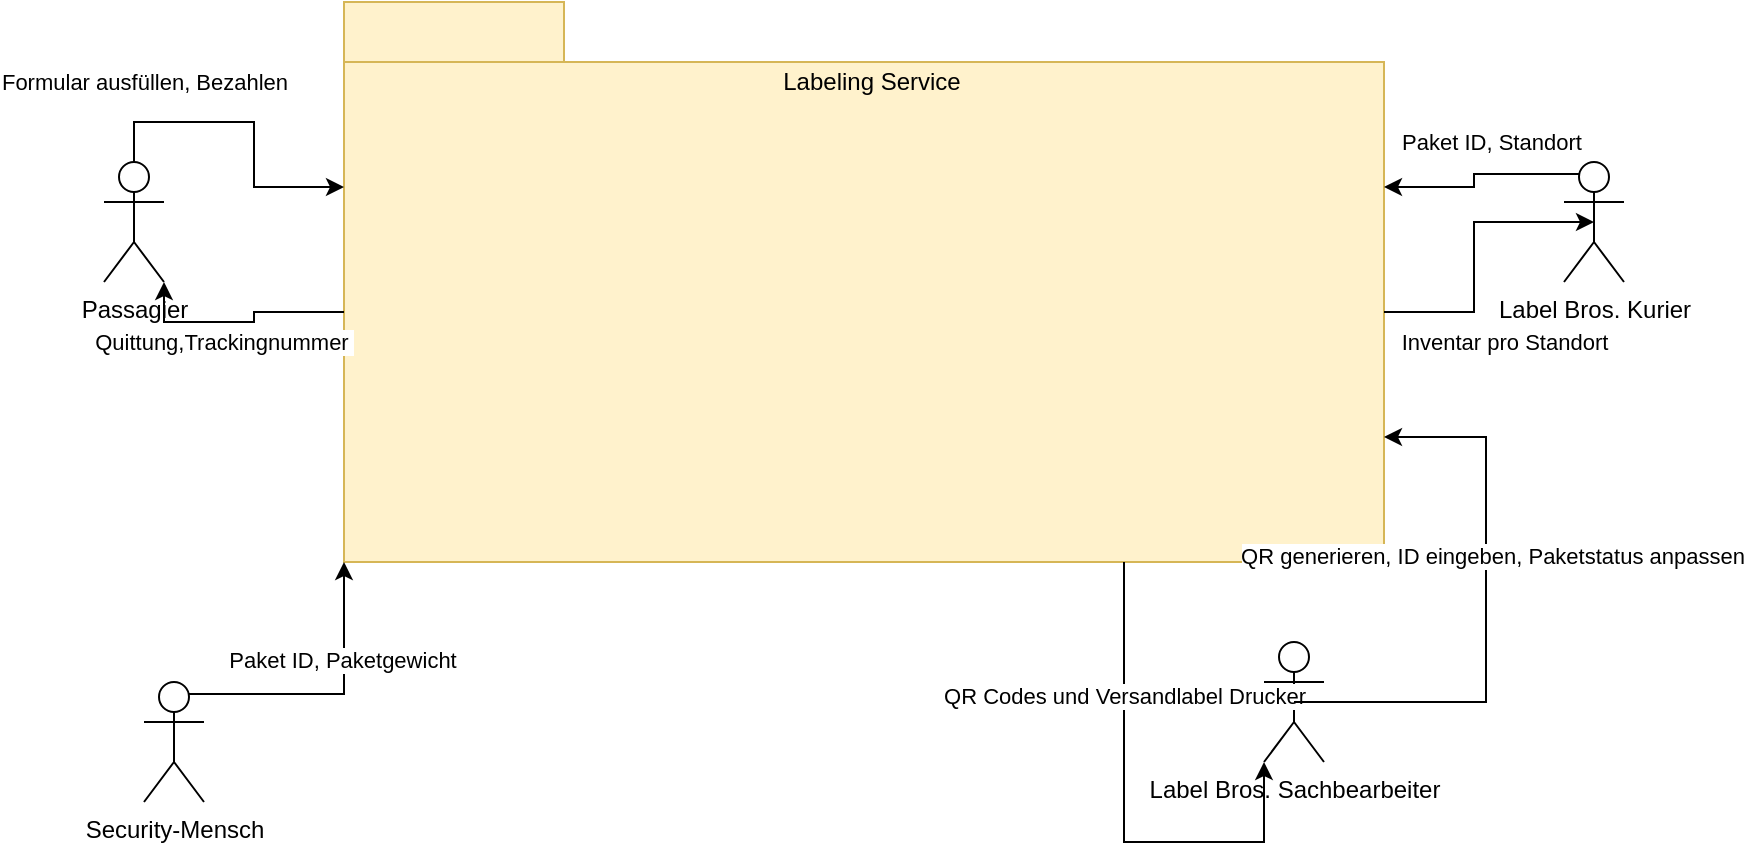 <mxfile version="22.1.3" type="github">
  <diagram name="Page-1" id="2YBvvXClWsGukQMizWep">
    <mxGraphModel dx="1877" dy="579" grid="1" gridSize="10" guides="1" tooltips="1" connect="1" arrows="1" fold="1" page="1" pageScale="1" pageWidth="827" pageHeight="1169" math="0" shadow="0">
      <root>
        <mxCell id="0" />
        <mxCell id="1" parent="0" />
        <mxCell id="WWbPmoFv4cMyil3xhWsc-2" value="" style="shape=folder;fontStyle=1;tabWidth=110;tabHeight=30;tabPosition=left;html=1;boundedLbl=1;labelInHeader=1;container=1;collapsible=0;whiteSpace=wrap;fillColor=#fff2cc;strokeColor=#d6b656;" parent="1" vertex="1">
          <mxGeometry x="160" y="80" width="520" height="280" as="geometry" />
        </mxCell>
        <mxCell id="WWbPmoFv4cMyil3xhWsc-3" value="Labeling Service" style="html=1;strokeColor=none;resizeWidth=1;resizeHeight=1;fillColor=none;part=1;connectable=0;allowArrows=0;deletable=0;whiteSpace=wrap;" parent="WWbPmoFv4cMyil3xhWsc-2" vertex="1">
          <mxGeometry width="208" height="20" relative="1" as="geometry">
            <mxPoint x="160" y="30" as="offset" />
          </mxGeometry>
        </mxCell>
        <mxCell id="WWbPmoFv4cMyil3xhWsc-4" value="Passagier" style="shape=umlActor;verticalLabelPosition=bottom;verticalAlign=top;html=1;" parent="1" vertex="1">
          <mxGeometry x="40" y="160" width="30" height="60" as="geometry" />
        </mxCell>
        <mxCell id="WWbPmoFv4cMyil3xhWsc-5" value="Security-Mensch" style="shape=umlActor;verticalLabelPosition=bottom;verticalAlign=top;html=1;" parent="1" vertex="1">
          <mxGeometry x="60" y="420" width="30" height="60" as="geometry" />
        </mxCell>
        <mxCell id="WWbPmoFv4cMyil3xhWsc-7" value="Label Bros. Kurier&lt;br&gt;" style="shape=umlActor;verticalLabelPosition=bottom;verticalAlign=top;html=1;" parent="1" vertex="1">
          <mxGeometry x="770" y="160" width="30" height="60" as="geometry" />
        </mxCell>
        <mxCell id="WWbPmoFv4cMyil3xhWsc-8" value="Label Bros. Sachbearbeiter&lt;br&gt;" style="shape=umlActor;verticalLabelPosition=bottom;verticalAlign=top;html=1;" parent="1" vertex="1">
          <mxGeometry x="620" y="400" width="30" height="60" as="geometry" />
        </mxCell>
        <mxCell id="tnSh4lRwmTEVxGAhFn0a-5" style="edgeStyle=orthogonalEdgeStyle;rounded=0;orthogonalLoop=1;jettySize=auto;html=1;exitX=0.75;exitY=0.1;exitDx=0;exitDy=0;exitPerimeter=0;entryX=0;entryY=0;entryDx=0;entryDy=280;entryPerimeter=0;" edge="1" parent="1" source="WWbPmoFv4cMyil3xhWsc-5" target="WWbPmoFv4cMyil3xhWsc-2">
          <mxGeometry relative="1" as="geometry" />
        </mxCell>
        <mxCell id="tnSh4lRwmTEVxGAhFn0a-18" value="Paket ID, Paketgewicht" style="edgeLabel;html=1;align=center;verticalAlign=middle;resizable=0;points=[];" vertex="1" connectable="0" parent="tnSh4lRwmTEVxGAhFn0a-5">
          <mxGeometry x="0.303" y="-1" relative="1" as="geometry">
            <mxPoint x="-2" y="-1" as="offset" />
          </mxGeometry>
        </mxCell>
        <mxCell id="tnSh4lRwmTEVxGAhFn0a-7" style="edgeStyle=orthogonalEdgeStyle;rounded=0;orthogonalLoop=1;jettySize=auto;html=1;exitX=0.5;exitY=0;exitDx=0;exitDy=0;exitPerimeter=0;entryX=0;entryY=0;entryDx=0;entryDy=92.5;entryPerimeter=0;" edge="1" parent="1" source="WWbPmoFv4cMyil3xhWsc-4" target="WWbPmoFv4cMyil3xhWsc-2">
          <mxGeometry relative="1" as="geometry" />
        </mxCell>
        <mxCell id="tnSh4lRwmTEVxGAhFn0a-8" value="Formular ausfüllen, Bezahlen" style="edgeLabel;html=1;align=center;verticalAlign=middle;resizable=0;points=[];" vertex="1" connectable="0" parent="tnSh4lRwmTEVxGAhFn0a-7">
          <mxGeometry x="-0.601" y="-2" relative="1" as="geometry">
            <mxPoint x="-7" y="-22" as="offset" />
          </mxGeometry>
        </mxCell>
        <mxCell id="tnSh4lRwmTEVxGAhFn0a-9" style="edgeStyle=orthogonalEdgeStyle;rounded=0;orthogonalLoop=1;jettySize=auto;html=1;exitX=0;exitY=0;exitDx=0;exitDy=155;exitPerimeter=0;entryX=1;entryY=1;entryDx=0;entryDy=0;entryPerimeter=0;" edge="1" parent="1" source="WWbPmoFv4cMyil3xhWsc-2" target="WWbPmoFv4cMyil3xhWsc-4">
          <mxGeometry relative="1" as="geometry" />
        </mxCell>
        <mxCell id="tnSh4lRwmTEVxGAhFn0a-10" value="Quittung,Trackingnummer&amp;nbsp;" style="edgeLabel;html=1;align=center;verticalAlign=middle;resizable=0;points=[];" vertex="1" connectable="0" parent="tnSh4lRwmTEVxGAhFn0a-9">
          <mxGeometry x="-0.098" y="-2" relative="1" as="geometry">
            <mxPoint x="-13" y="12" as="offset" />
          </mxGeometry>
        </mxCell>
        <mxCell id="tnSh4lRwmTEVxGAhFn0a-19" style="edgeStyle=orthogonalEdgeStyle;rounded=0;orthogonalLoop=1;jettySize=auto;html=1;exitX=0.25;exitY=0.1;exitDx=0;exitDy=0;exitPerimeter=0;entryX=0;entryY=0;entryDx=520;entryDy=92.5;entryPerimeter=0;" edge="1" parent="1" source="WWbPmoFv4cMyil3xhWsc-7" target="WWbPmoFv4cMyil3xhWsc-2">
          <mxGeometry relative="1" as="geometry" />
        </mxCell>
        <mxCell id="tnSh4lRwmTEVxGAhFn0a-20" value="Paket ID, Standort&amp;nbsp;" style="edgeLabel;html=1;align=center;verticalAlign=middle;resizable=0;points=[];" vertex="1" connectable="0" parent="tnSh4lRwmTEVxGAhFn0a-19">
          <mxGeometry x="-0.182" y="-3" relative="1" as="geometry">
            <mxPoint y="-13" as="offset" />
          </mxGeometry>
        </mxCell>
        <mxCell id="tnSh4lRwmTEVxGAhFn0a-26" style="edgeStyle=orthogonalEdgeStyle;rounded=0;orthogonalLoop=1;jettySize=auto;html=1;exitX=0;exitY=0;exitDx=520;exitDy=155;exitPerimeter=0;entryX=0.5;entryY=0.5;entryDx=0;entryDy=0;entryPerimeter=0;" edge="1" parent="1" source="WWbPmoFv4cMyil3xhWsc-2" target="WWbPmoFv4cMyil3xhWsc-7">
          <mxGeometry relative="1" as="geometry" />
        </mxCell>
        <mxCell id="tnSh4lRwmTEVxGAhFn0a-30" value="Inventar pro Standort" style="edgeLabel;html=1;align=center;verticalAlign=middle;resizable=0;points=[];" vertex="1" connectable="0" parent="tnSh4lRwmTEVxGAhFn0a-26">
          <mxGeometry x="-0.456" y="-5" relative="1" as="geometry">
            <mxPoint x="19" y="10" as="offset" />
          </mxGeometry>
        </mxCell>
        <mxCell id="tnSh4lRwmTEVxGAhFn0a-34" style="edgeStyle=orthogonalEdgeStyle;rounded=0;orthogonalLoop=1;jettySize=auto;html=1;exitX=0.75;exitY=1;exitDx=0;exitDy=0;exitPerimeter=0;entryX=0;entryY=1;entryDx=0;entryDy=0;entryPerimeter=0;" edge="1" parent="1" source="WWbPmoFv4cMyil3xhWsc-2" target="WWbPmoFv4cMyil3xhWsc-8">
          <mxGeometry relative="1" as="geometry">
            <Array as="points">
              <mxPoint x="550" y="500" />
              <mxPoint x="620" y="500" />
            </Array>
          </mxGeometry>
        </mxCell>
        <mxCell id="tnSh4lRwmTEVxGAhFn0a-39" value="QR Codes und Versandlabel Drucker" style="edgeLabel;html=1;align=center;verticalAlign=middle;resizable=0;points=[];" vertex="1" connectable="0" parent="tnSh4lRwmTEVxGAhFn0a-34">
          <mxGeometry x="-0.463" relative="1" as="geometry">
            <mxPoint as="offset" />
          </mxGeometry>
        </mxCell>
        <mxCell id="tnSh4lRwmTEVxGAhFn0a-38" style="edgeStyle=orthogonalEdgeStyle;rounded=0;orthogonalLoop=1;jettySize=auto;html=1;exitX=0.5;exitY=0.5;exitDx=0;exitDy=0;exitPerimeter=0;entryX=0;entryY=0;entryDx=520;entryDy=217.5;entryPerimeter=0;" edge="1" parent="1" source="WWbPmoFv4cMyil3xhWsc-8" target="WWbPmoFv4cMyil3xhWsc-2">
          <mxGeometry relative="1" as="geometry">
            <mxPoint x="680" y="440" as="sourcePoint" />
            <mxPoint x="730" y="330" as="targetPoint" />
            <Array as="points">
              <mxPoint x="731" y="430" />
              <mxPoint x="731" y="298" />
            </Array>
          </mxGeometry>
        </mxCell>
        <mxCell id="tnSh4lRwmTEVxGAhFn0a-40" value="QR generieren, ID eingeben, Paketstatus anpassen" style="edgeLabel;html=1;align=center;verticalAlign=middle;resizable=0;points=[];" vertex="1" connectable="0" parent="tnSh4lRwmTEVxGAhFn0a-38">
          <mxGeometry x="0.208" y="-3" relative="1" as="geometry">
            <mxPoint as="offset" />
          </mxGeometry>
        </mxCell>
      </root>
    </mxGraphModel>
  </diagram>
</mxfile>
